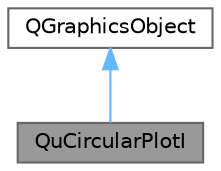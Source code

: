 digraph "QuCircularPlotI"
{
 // LATEX_PDF_SIZE
  bgcolor="transparent";
  edge [fontname=Helvetica,fontsize=10,labelfontname=Helvetica,labelfontsize=10];
  node [fontname=Helvetica,fontsize=10,shape=box,height=0.2,width=0.4];
  Node1 [label="QuCircularPlotI",height=0.2,width=0.4,color="gray40", fillcolor="grey60", style="filled", fontcolor="black",tooltip="A QGraphicsItem (QGraphicsObject) representing a circular plot."];
  Node2 -> Node1 [dir="back",color="steelblue1",style="solid"];
  Node2 [label="QGraphicsObject",height=0.2,width=0.4,color="gray40", fillcolor="white", style="filled",tooltip=" "];
}
